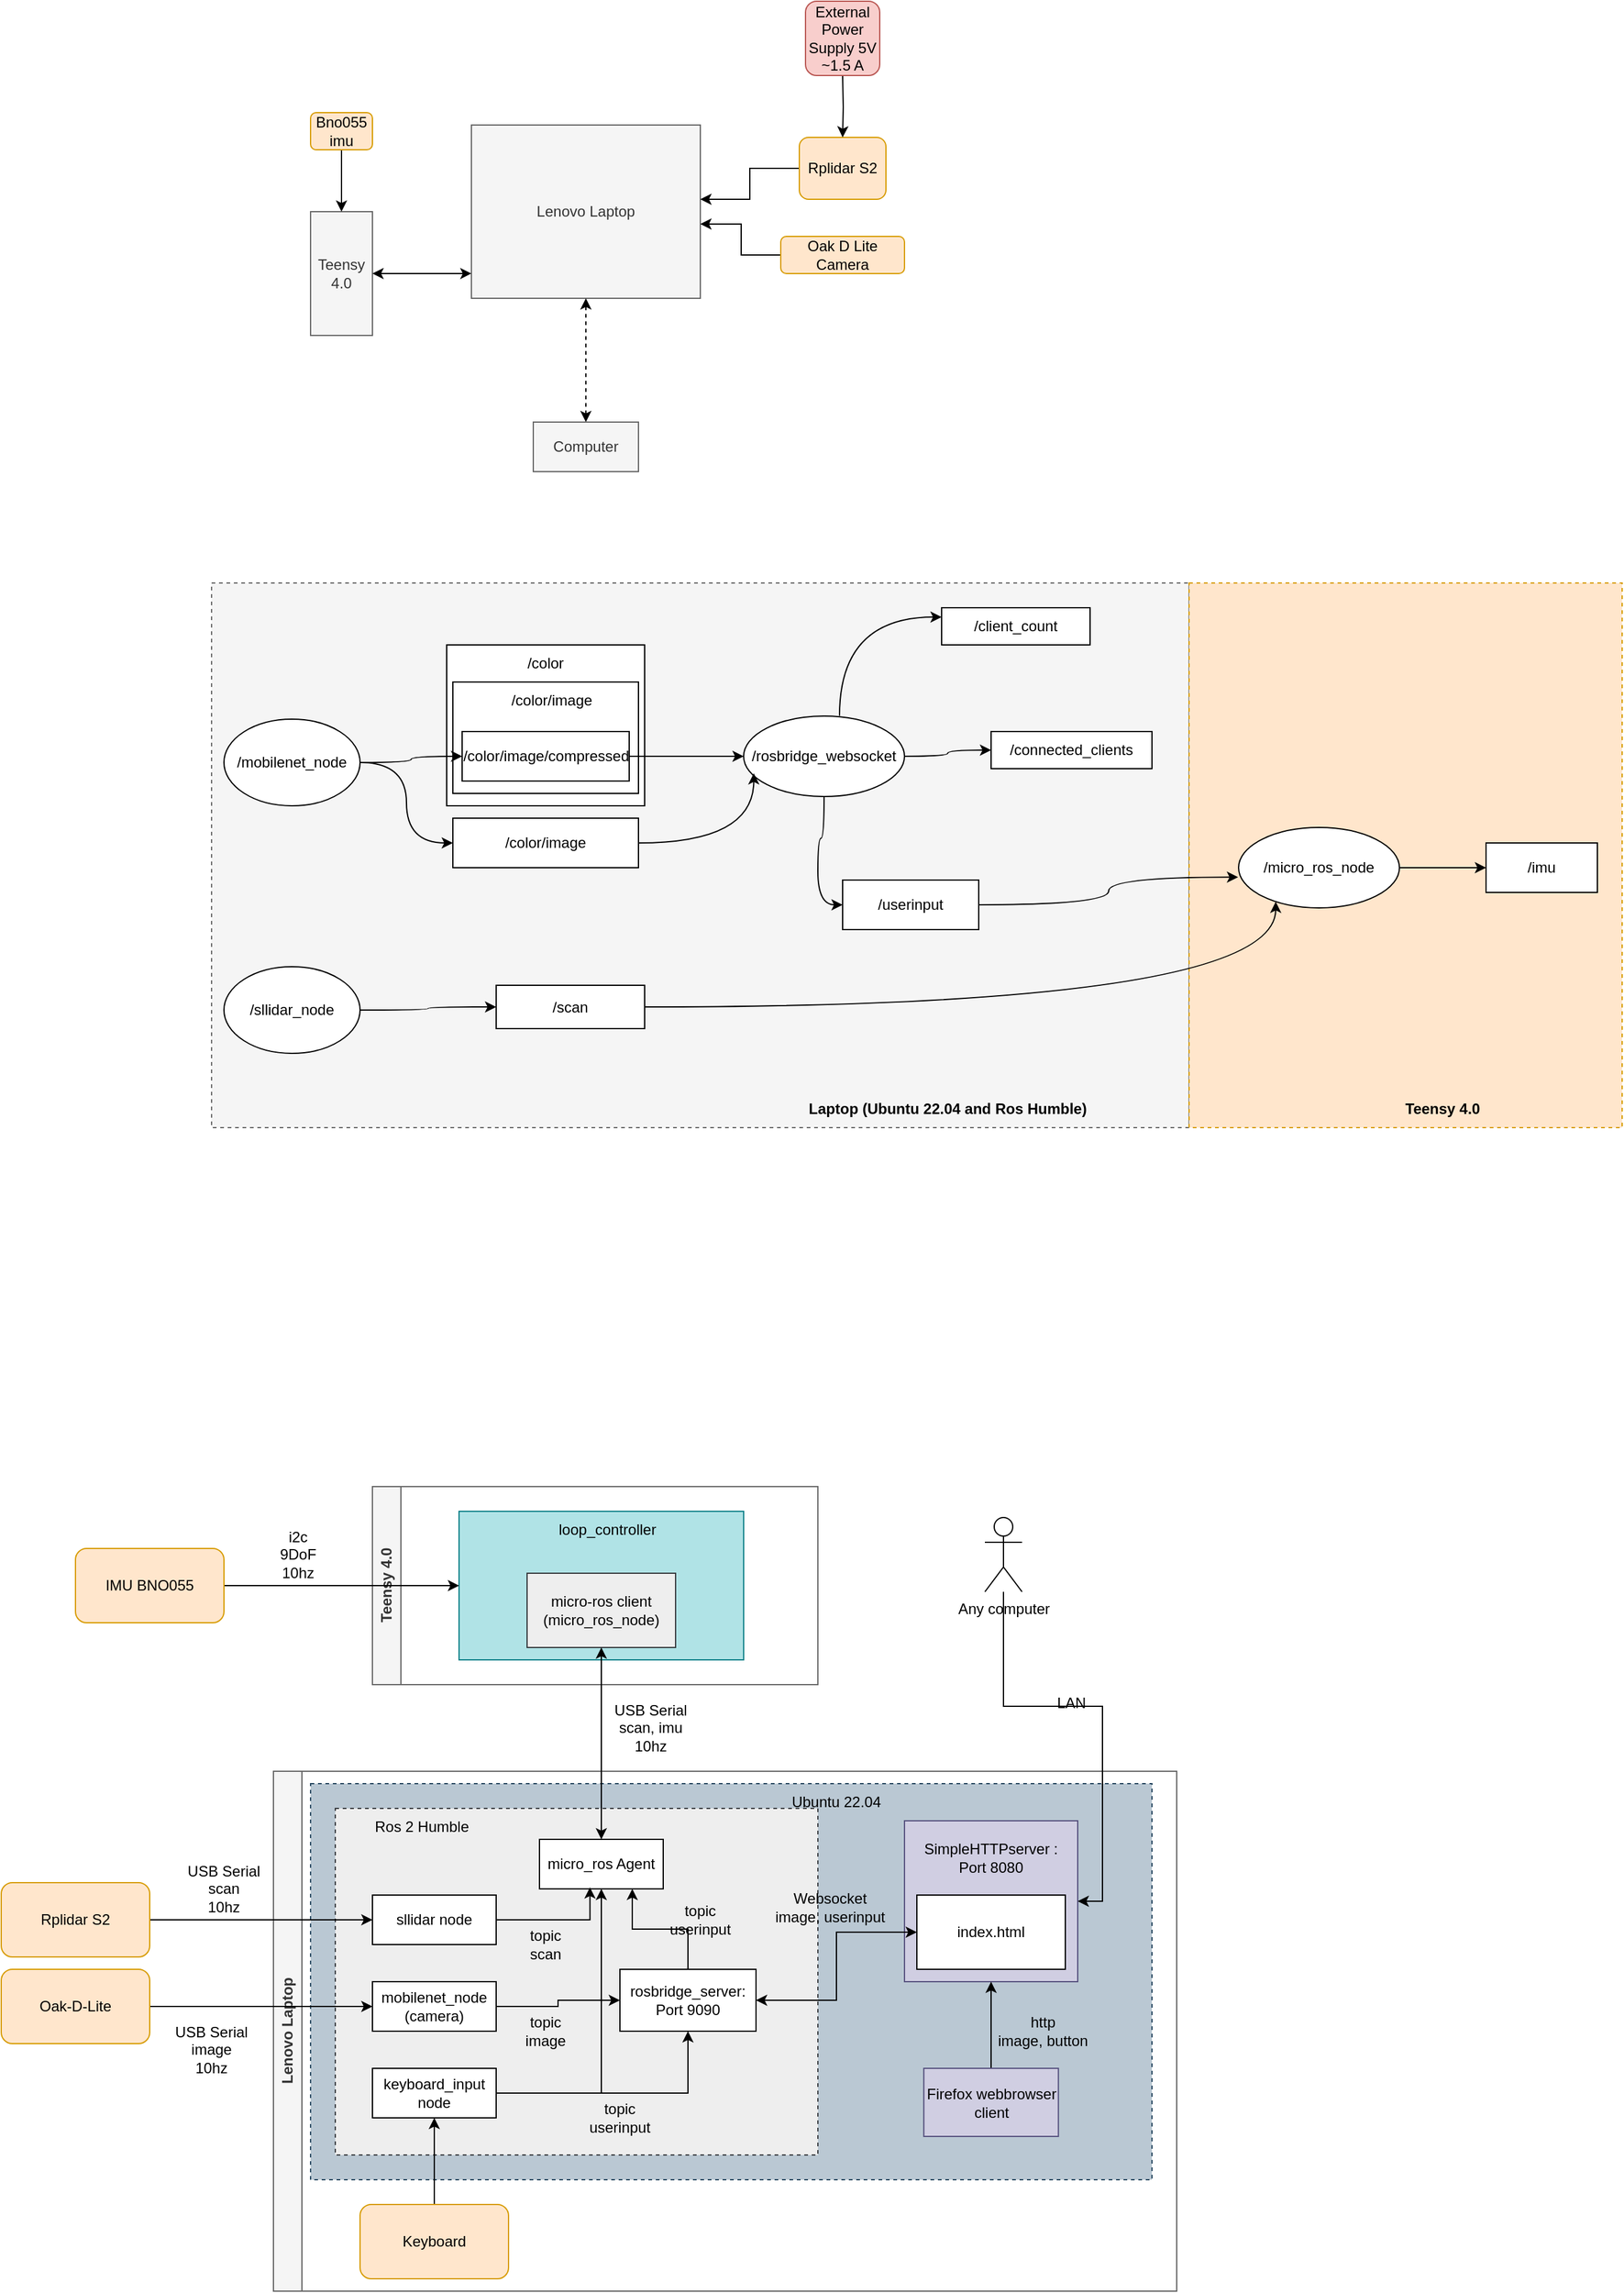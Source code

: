 <mxfile version="23.1.5" type="github">
  <diagram name="Page-1" id="ibsbEGz1iDkAmBgq8Vs7">
    <mxGraphModel dx="2149" dy="730" grid="1" gridSize="10" guides="1" tooltips="1" connect="1" arrows="1" fold="1" page="1" pageScale="1" pageWidth="850" pageHeight="1100" math="0" shadow="0">
      <root>
        <mxCell id="0" />
        <mxCell id="1" parent="0" />
        <mxCell id="QXe2mMSbQ6otZdOFWkOk-54" value="" style="rounded=0;whiteSpace=wrap;html=1;dashed=1;fillColor=#f5f5f5;strokeColor=#666666;fontColor=#333333;" vertex="1" parent="1">
          <mxGeometry x="140" y="600" width="790" height="440" as="geometry" />
        </mxCell>
        <mxCell id="QXe2mMSbQ6otZdOFWkOk-53" value="" style="rounded=0;whiteSpace=wrap;html=1;dashed=1;fillColor=#ffe6cc;strokeColor=#d79b00;" vertex="1" parent="1">
          <mxGeometry x="930" y="600" width="350" height="440" as="geometry" />
        </mxCell>
        <mxCell id="QXe2mMSbQ6otZdOFWkOk-1" value="Lenovo Laptop " style="rounded=0;whiteSpace=wrap;html=1;fillColor=#f5f5f5;fontColor=#333333;strokeColor=#666666;" vertex="1" parent="1">
          <mxGeometry x="350" y="230" width="185" height="140" as="geometry" />
        </mxCell>
        <mxCell id="QXe2mMSbQ6otZdOFWkOk-2" value="Teensy 4.0" style="rounded=0;whiteSpace=wrap;html=1;fillColor=#f5f5f5;fontColor=#333333;strokeColor=#666666;" vertex="1" parent="1">
          <mxGeometry x="220" y="300" width="50" height="100" as="geometry" />
        </mxCell>
        <mxCell id="QXe2mMSbQ6otZdOFWkOk-15" style="edgeStyle=orthogonalEdgeStyle;rounded=0;orthogonalLoop=1;jettySize=auto;html=1;entryX=0.5;entryY=0;entryDx=0;entryDy=0;" edge="1" parent="1" source="QXe2mMSbQ6otZdOFWkOk-9" target="QXe2mMSbQ6otZdOFWkOk-2">
          <mxGeometry relative="1" as="geometry" />
        </mxCell>
        <mxCell id="QXe2mMSbQ6otZdOFWkOk-9" value="Bno055 imu" style="rounded=1;whiteSpace=wrap;html=1;fillColor=#ffe6cc;strokeColor=#d79b00;" vertex="1" parent="1">
          <mxGeometry x="220" y="220" width="50" height="30" as="geometry" />
        </mxCell>
        <mxCell id="QXe2mMSbQ6otZdOFWkOk-17" value="" style="edgeStyle=orthogonalEdgeStyle;rounded=0;orthogonalLoop=1;jettySize=auto;html=1;" edge="1" parent="1" source="QXe2mMSbQ6otZdOFWkOk-10" target="QXe2mMSbQ6otZdOFWkOk-1">
          <mxGeometry relative="1" as="geometry">
            <Array as="points">
              <mxPoint x="575" y="265" />
              <mxPoint x="575" y="290" />
            </Array>
          </mxGeometry>
        </mxCell>
        <mxCell id="QXe2mMSbQ6otZdOFWkOk-10" value="Rplidar S2" style="rounded=1;whiteSpace=wrap;html=1;fillColor=#ffe6cc;strokeColor=#d79b00;" vertex="1" parent="1">
          <mxGeometry x="615" y="240" width="70" height="50" as="geometry" />
        </mxCell>
        <mxCell id="QXe2mMSbQ6otZdOFWkOk-16" value="" style="edgeStyle=orthogonalEdgeStyle;rounded=0;orthogonalLoop=1;jettySize=auto;html=1;" edge="1" parent="1" source="QXe2mMSbQ6otZdOFWkOk-11" target="QXe2mMSbQ6otZdOFWkOk-1">
          <mxGeometry relative="1" as="geometry">
            <Array as="points">
              <mxPoint x="568" y="335" />
              <mxPoint x="568" y="310" />
            </Array>
          </mxGeometry>
        </mxCell>
        <mxCell id="QXe2mMSbQ6otZdOFWkOk-11" value="Oak D Lite Camera" style="rounded=1;whiteSpace=wrap;html=1;fillColor=#ffe6cc;strokeColor=#d79b00;" vertex="1" parent="1">
          <mxGeometry x="600" y="320" width="100" height="30" as="geometry" />
        </mxCell>
        <mxCell id="QXe2mMSbQ6otZdOFWkOk-13" style="edgeStyle=orthogonalEdgeStyle;rounded=0;orthogonalLoop=1;jettySize=auto;html=1;entryX=0;entryY=0.857;entryDx=0;entryDy=0;entryPerimeter=0;startArrow=classic;startFill=1;" edge="1" parent="1" source="QXe2mMSbQ6otZdOFWkOk-2" target="QXe2mMSbQ6otZdOFWkOk-1">
          <mxGeometry relative="1" as="geometry" />
        </mxCell>
        <mxCell id="QXe2mMSbQ6otZdOFWkOk-20" value="" style="edgeStyle=orthogonalEdgeStyle;rounded=0;orthogonalLoop=1;jettySize=auto;html=1;" edge="1" parent="1" target="QXe2mMSbQ6otZdOFWkOk-10">
          <mxGeometry relative="1" as="geometry">
            <mxPoint x="650" y="190" as="sourcePoint" />
          </mxGeometry>
        </mxCell>
        <mxCell id="QXe2mMSbQ6otZdOFWkOk-21" value="External Power Supply 5V ~1.5 A" style="rounded=1;whiteSpace=wrap;html=1;fillColor=#f8cecc;strokeColor=#b85450;" vertex="1" parent="1">
          <mxGeometry x="620" y="130" width="60" height="60" as="geometry" />
        </mxCell>
        <mxCell id="QXe2mMSbQ6otZdOFWkOk-24" style="edgeStyle=orthogonalEdgeStyle;rounded=0;orthogonalLoop=1;jettySize=auto;html=1;entryX=0.5;entryY=1;entryDx=0;entryDy=0;startArrow=classic;startFill=1;dashed=1;" edge="1" parent="1" source="QXe2mMSbQ6otZdOFWkOk-22" target="QXe2mMSbQ6otZdOFWkOk-1">
          <mxGeometry relative="1" as="geometry" />
        </mxCell>
        <mxCell id="QXe2mMSbQ6otZdOFWkOk-22" value="Computer " style="rounded=0;whiteSpace=wrap;html=1;fillColor=#f5f5f5;fontColor=#333333;strokeColor=#666666;" vertex="1" parent="1">
          <mxGeometry x="400" y="470" width="85" height="40" as="geometry" />
        </mxCell>
        <mxCell id="QXe2mMSbQ6otZdOFWkOk-25" value="" style="rounded=0;whiteSpace=wrap;html=1;" vertex="1" parent="1">
          <mxGeometry x="330" y="650" width="160" height="130" as="geometry" />
        </mxCell>
        <mxCell id="QXe2mMSbQ6otZdOFWkOk-26" value="" style="rounded=0;whiteSpace=wrap;html=1;" vertex="1" parent="1">
          <mxGeometry x="335" y="680" width="150" height="90" as="geometry" />
        </mxCell>
        <mxCell id="QXe2mMSbQ6otZdOFWkOk-44" style="edgeStyle=orthogonalEdgeStyle;rounded=0;orthogonalLoop=1;jettySize=auto;html=1;entryX=0;entryY=0.5;entryDx=0;entryDy=0;" edge="1" parent="1" source="QXe2mMSbQ6otZdOFWkOk-27" target="QXe2mMSbQ6otZdOFWkOk-33">
          <mxGeometry relative="1" as="geometry" />
        </mxCell>
        <mxCell id="QXe2mMSbQ6otZdOFWkOk-27" value="/color/image/compressed" style="rounded=0;whiteSpace=wrap;html=1;" vertex="1" parent="1">
          <mxGeometry x="342.5" y="720" width="135" height="40" as="geometry" />
        </mxCell>
        <mxCell id="QXe2mMSbQ6otZdOFWkOk-42" style="edgeStyle=orthogonalEdgeStyle;rounded=0;orthogonalLoop=1;jettySize=auto;html=1;entryX=0;entryY=0.5;entryDx=0;entryDy=0;curved=1;" edge="1" parent="1" source="QXe2mMSbQ6otZdOFWkOk-28" target="QXe2mMSbQ6otZdOFWkOk-27">
          <mxGeometry relative="1" as="geometry" />
        </mxCell>
        <mxCell id="QXe2mMSbQ6otZdOFWkOk-43" style="edgeStyle=orthogonalEdgeStyle;rounded=0;orthogonalLoop=1;jettySize=auto;html=1;entryX=0;entryY=0.5;entryDx=0;entryDy=0;curved=1;" edge="1" parent="1" source="QXe2mMSbQ6otZdOFWkOk-28" target="QXe2mMSbQ6otZdOFWkOk-30">
          <mxGeometry relative="1" as="geometry" />
        </mxCell>
        <mxCell id="QXe2mMSbQ6otZdOFWkOk-28" value="/mobilenet_node" style="ellipse;whiteSpace=wrap;html=1;" vertex="1" parent="1">
          <mxGeometry x="150" y="710" width="110" height="70" as="geometry" />
        </mxCell>
        <mxCell id="QXe2mMSbQ6otZdOFWkOk-30" value="/color/image" style="rounded=0;whiteSpace=wrap;html=1;" vertex="1" parent="1">
          <mxGeometry x="335" y="790" width="150" height="40" as="geometry" />
        </mxCell>
        <mxCell id="QXe2mMSbQ6otZdOFWkOk-31" value="/color" style="text;html=1;align=center;verticalAlign=middle;whiteSpace=wrap;rounded=0;" vertex="1" parent="1">
          <mxGeometry x="380" y="650" width="60" height="30" as="geometry" />
        </mxCell>
        <mxCell id="QXe2mMSbQ6otZdOFWkOk-32" value="/color/image" style="text;html=1;align=center;verticalAlign=middle;whiteSpace=wrap;rounded=0;" vertex="1" parent="1">
          <mxGeometry x="380" y="680" width="70" height="30" as="geometry" />
        </mxCell>
        <mxCell id="QXe2mMSbQ6otZdOFWkOk-49" style="edgeStyle=orthogonalEdgeStyle;rounded=0;orthogonalLoop=1;jettySize=auto;html=1;entryX=0;entryY=0.5;entryDx=0;entryDy=0;curved=1;" edge="1" parent="1" source="QXe2mMSbQ6otZdOFWkOk-33" target="QXe2mMSbQ6otZdOFWkOk-36">
          <mxGeometry relative="1" as="geometry" />
        </mxCell>
        <mxCell id="QXe2mMSbQ6otZdOFWkOk-50" style="edgeStyle=orthogonalEdgeStyle;rounded=0;orthogonalLoop=1;jettySize=auto;html=1;curved=1;" edge="1" parent="1" source="QXe2mMSbQ6otZdOFWkOk-33" target="QXe2mMSbQ6otZdOFWkOk-37">
          <mxGeometry relative="1" as="geometry" />
        </mxCell>
        <mxCell id="QXe2mMSbQ6otZdOFWkOk-51" style="edgeStyle=orthogonalEdgeStyle;rounded=0;orthogonalLoop=1;jettySize=auto;html=1;entryX=0;entryY=0.25;entryDx=0;entryDy=0;curved=1;exitX=0.596;exitY=-0.003;exitDx=0;exitDy=0;exitPerimeter=0;" edge="1" parent="1" source="QXe2mMSbQ6otZdOFWkOk-33" target="QXe2mMSbQ6otZdOFWkOk-38">
          <mxGeometry relative="1" as="geometry" />
        </mxCell>
        <mxCell id="QXe2mMSbQ6otZdOFWkOk-33" value="/rosbridge_websocket" style="ellipse;whiteSpace=wrap;html=1;" vertex="1" parent="1">
          <mxGeometry x="570" y="707.5" width="130" height="65" as="geometry" />
        </mxCell>
        <mxCell id="QXe2mMSbQ6otZdOFWkOk-46" style="edgeStyle=orthogonalEdgeStyle;rounded=0;orthogonalLoop=1;jettySize=auto;html=1;curved=1;" edge="1" parent="1" source="QXe2mMSbQ6otZdOFWkOk-34" target="QXe2mMSbQ6otZdOFWkOk-35">
          <mxGeometry relative="1" as="geometry" />
        </mxCell>
        <mxCell id="QXe2mMSbQ6otZdOFWkOk-34" value="/sllidar_node" style="ellipse;whiteSpace=wrap;html=1;" vertex="1" parent="1">
          <mxGeometry x="150" y="910" width="110" height="70" as="geometry" />
        </mxCell>
        <mxCell id="QXe2mMSbQ6otZdOFWkOk-35" value="/scan" style="rounded=0;whiteSpace=wrap;html=1;" vertex="1" parent="1">
          <mxGeometry x="370" y="925" width="120" height="35" as="geometry" />
        </mxCell>
        <mxCell id="QXe2mMSbQ6otZdOFWkOk-36" value="/userinput" style="rounded=0;whiteSpace=wrap;html=1;" vertex="1" parent="1">
          <mxGeometry x="650" y="840" width="110" height="40" as="geometry" />
        </mxCell>
        <mxCell id="QXe2mMSbQ6otZdOFWkOk-37" value="/connected_clients" style="rounded=0;whiteSpace=wrap;html=1;" vertex="1" parent="1">
          <mxGeometry x="770" y="720" width="130" height="30" as="geometry" />
        </mxCell>
        <mxCell id="QXe2mMSbQ6otZdOFWkOk-38" value="/client_count" style="rounded=0;whiteSpace=wrap;html=1;" vertex="1" parent="1">
          <mxGeometry x="730" y="620" width="120" height="30" as="geometry" />
        </mxCell>
        <mxCell id="QXe2mMSbQ6otZdOFWkOk-52" style="edgeStyle=entityRelationEdgeStyle;rounded=0;orthogonalLoop=1;jettySize=auto;html=1;entryX=0;entryY=0.5;entryDx=0;entryDy=0;" edge="1" parent="1" source="QXe2mMSbQ6otZdOFWkOk-39" target="QXe2mMSbQ6otZdOFWkOk-41">
          <mxGeometry relative="1" as="geometry" />
        </mxCell>
        <mxCell id="QXe2mMSbQ6otZdOFWkOk-39" value="/micro_ros_node" style="ellipse;whiteSpace=wrap;html=1;" vertex="1" parent="1">
          <mxGeometry x="970" y="797.5" width="130" height="65" as="geometry" />
        </mxCell>
        <mxCell id="QXe2mMSbQ6otZdOFWkOk-41" value="/imu" style="rounded=0;whiteSpace=wrap;html=1;" vertex="1" parent="1">
          <mxGeometry x="1170" y="810" width="90" height="40" as="geometry" />
        </mxCell>
        <mxCell id="QXe2mMSbQ6otZdOFWkOk-45" style="edgeStyle=orthogonalEdgeStyle;rounded=0;orthogonalLoop=1;jettySize=auto;html=1;entryX=0.063;entryY=0.711;entryDx=0;entryDy=0;entryPerimeter=0;curved=1;" edge="1" parent="1" source="QXe2mMSbQ6otZdOFWkOk-30" target="QXe2mMSbQ6otZdOFWkOk-33">
          <mxGeometry relative="1" as="geometry" />
        </mxCell>
        <mxCell id="QXe2mMSbQ6otZdOFWkOk-47" style="edgeStyle=orthogonalEdgeStyle;rounded=0;orthogonalLoop=1;jettySize=auto;html=1;entryX=0.231;entryY=0.923;entryDx=0;entryDy=0;entryPerimeter=0;curved=1;" edge="1" parent="1" source="QXe2mMSbQ6otZdOFWkOk-35" target="QXe2mMSbQ6otZdOFWkOk-39">
          <mxGeometry relative="1" as="geometry" />
        </mxCell>
        <mxCell id="QXe2mMSbQ6otZdOFWkOk-48" style="edgeStyle=orthogonalEdgeStyle;rounded=0;orthogonalLoop=1;jettySize=auto;html=1;entryX=-0.003;entryY=0.618;entryDx=0;entryDy=0;entryPerimeter=0;curved=1;" edge="1" parent="1" source="QXe2mMSbQ6otZdOFWkOk-36" target="QXe2mMSbQ6otZdOFWkOk-39">
          <mxGeometry relative="1" as="geometry" />
        </mxCell>
        <mxCell id="QXe2mMSbQ6otZdOFWkOk-55" value="&lt;b&gt;Laptop (Ubuntu 22.04 and Ros Humble)&lt;/b&gt;" style="text;html=1;align=center;verticalAlign=middle;whiteSpace=wrap;rounded=0;" vertex="1" parent="1">
          <mxGeometry x="620" y="1010" width="230" height="30" as="geometry" />
        </mxCell>
        <mxCell id="QXe2mMSbQ6otZdOFWkOk-56" value="&lt;b&gt;Teensy 4.0&lt;br&gt;&lt;/b&gt;" style="text;html=1;align=center;verticalAlign=middle;whiteSpace=wrap;rounded=0;" vertex="1" parent="1">
          <mxGeometry x="1020" y="1010" width="230" height="30" as="geometry" />
        </mxCell>
        <mxCell id="QXe2mMSbQ6otZdOFWkOk-62" value="Lenovo Laptop" style="swimlane;horizontal=0;whiteSpace=wrap;html=1;fillColor=#f5f5f5;fontColor=#333333;strokeColor=#666666;" vertex="1" parent="1">
          <mxGeometry x="190" y="1560" width="730" height="420" as="geometry" />
        </mxCell>
        <mxCell id="QXe2mMSbQ6otZdOFWkOk-63" value="" style="rounded=0;whiteSpace=wrap;html=1;dashed=1;fillColor=#bac8d3;strokeColor=#23445d;" vertex="1" parent="QXe2mMSbQ6otZdOFWkOk-62">
          <mxGeometry x="30" y="10" width="680" height="320" as="geometry" />
        </mxCell>
        <mxCell id="QXe2mMSbQ6otZdOFWkOk-64" value="" style="rounded=0;whiteSpace=wrap;html=1;dashed=1;fillColor=#eeeeee;strokeColor=#36393d;" vertex="1" parent="QXe2mMSbQ6otZdOFWkOk-62">
          <mxGeometry x="50" y="30" width="390" height="280" as="geometry" />
        </mxCell>
        <mxCell id="QXe2mMSbQ6otZdOFWkOk-65" value="Ubuntu 22.04" style="text;html=1;align=center;verticalAlign=middle;whiteSpace=wrap;rounded=0;" vertex="1" parent="QXe2mMSbQ6otZdOFWkOk-62">
          <mxGeometry x="390" y="10" width="130" height="30" as="geometry" />
        </mxCell>
        <mxCell id="QXe2mMSbQ6otZdOFWkOk-66" value="Ros 2 Humble" style="text;html=1;align=center;verticalAlign=middle;whiteSpace=wrap;rounded=0;" vertex="1" parent="QXe2mMSbQ6otZdOFWkOk-62">
          <mxGeometry x="60" y="30" width="120" height="30" as="geometry" />
        </mxCell>
        <mxCell id="QXe2mMSbQ6otZdOFWkOk-67" value="" style="rounded=0;whiteSpace=wrap;html=1;fillColor=#d0cee2;strokeColor=#56517e;" vertex="1" parent="QXe2mMSbQ6otZdOFWkOk-62">
          <mxGeometry x="510" y="40" width="140" height="130" as="geometry" />
        </mxCell>
        <mxCell id="QXe2mMSbQ6otZdOFWkOk-68" value="index.html" style="rounded=0;whiteSpace=wrap;html=1;" vertex="1" parent="QXe2mMSbQ6otZdOFWkOk-62">
          <mxGeometry x="520" y="100" width="120" height="60" as="geometry" />
        </mxCell>
        <mxCell id="QXe2mMSbQ6otZdOFWkOk-69" value="sllidar node" style="rounded=0;whiteSpace=wrap;html=1;" vertex="1" parent="QXe2mMSbQ6otZdOFWkOk-62">
          <mxGeometry x="80" y="100" width="100" height="40" as="geometry" />
        </mxCell>
        <mxCell id="QXe2mMSbQ6otZdOFWkOk-94" style="edgeStyle=orthogonalEdgeStyle;rounded=0;orthogonalLoop=1;jettySize=auto;html=1;entryX=0;entryY=0.5;entryDx=0;entryDy=0;" edge="1" parent="QXe2mMSbQ6otZdOFWkOk-62" source="QXe2mMSbQ6otZdOFWkOk-70" target="QXe2mMSbQ6otZdOFWkOk-77">
          <mxGeometry relative="1" as="geometry" />
        </mxCell>
        <mxCell id="QXe2mMSbQ6otZdOFWkOk-70" value="mobilenet_node (camera)" style="rounded=0;whiteSpace=wrap;html=1;" vertex="1" parent="QXe2mMSbQ6otZdOFWkOk-62">
          <mxGeometry x="80" y="170" width="100" height="40" as="geometry" />
        </mxCell>
        <mxCell id="QXe2mMSbQ6otZdOFWkOk-93" style="edgeStyle=orthogonalEdgeStyle;rounded=0;orthogonalLoop=1;jettySize=auto;html=1;" edge="1" parent="QXe2mMSbQ6otZdOFWkOk-62" source="QXe2mMSbQ6otZdOFWkOk-76" target="QXe2mMSbQ6otZdOFWkOk-77">
          <mxGeometry relative="1" as="geometry" />
        </mxCell>
        <mxCell id="QXe2mMSbQ6otZdOFWkOk-96" style="edgeStyle=orthogonalEdgeStyle;rounded=0;orthogonalLoop=1;jettySize=auto;html=1;exitX=1;exitY=0.5;exitDx=0;exitDy=0;entryX=0.5;entryY=1;entryDx=0;entryDy=0;" edge="1" parent="QXe2mMSbQ6otZdOFWkOk-62" source="QXe2mMSbQ6otZdOFWkOk-76" target="QXe2mMSbQ6otZdOFWkOk-84">
          <mxGeometry relative="1" as="geometry" />
        </mxCell>
        <mxCell id="QXe2mMSbQ6otZdOFWkOk-76" value="keyboard_input node" style="rounded=0;whiteSpace=wrap;html=1;" vertex="1" parent="QXe2mMSbQ6otZdOFWkOk-62">
          <mxGeometry x="80" y="240" width="100" height="40" as="geometry" />
        </mxCell>
        <mxCell id="QXe2mMSbQ6otZdOFWkOk-91" style="edgeStyle=orthogonalEdgeStyle;rounded=0;orthogonalLoop=1;jettySize=auto;html=1;startArrow=classic;startFill=1;" edge="1" parent="QXe2mMSbQ6otZdOFWkOk-62" source="QXe2mMSbQ6otZdOFWkOk-77" target="QXe2mMSbQ6otZdOFWkOk-68">
          <mxGeometry relative="1" as="geometry" />
        </mxCell>
        <mxCell id="QXe2mMSbQ6otZdOFWkOk-97" style="edgeStyle=orthogonalEdgeStyle;rounded=0;orthogonalLoop=1;jettySize=auto;html=1;entryX=0.75;entryY=1;entryDx=0;entryDy=0;" edge="1" parent="QXe2mMSbQ6otZdOFWkOk-62" source="QXe2mMSbQ6otZdOFWkOk-77" target="QXe2mMSbQ6otZdOFWkOk-84">
          <mxGeometry relative="1" as="geometry" />
        </mxCell>
        <mxCell id="QXe2mMSbQ6otZdOFWkOk-77" value="rosbridge_server: Port 9090" style="rounded=0;whiteSpace=wrap;html=1;" vertex="1" parent="QXe2mMSbQ6otZdOFWkOk-62">
          <mxGeometry x="280" y="160" width="110" height="50" as="geometry" />
        </mxCell>
        <mxCell id="QXe2mMSbQ6otZdOFWkOk-78" value="SimpleHTTPserver : Port 8080" style="text;html=1;align=center;verticalAlign=middle;whiteSpace=wrap;rounded=0;" vertex="1" parent="QXe2mMSbQ6otZdOFWkOk-62">
          <mxGeometry x="520" y="50" width="120" height="40" as="geometry" />
        </mxCell>
        <mxCell id="QXe2mMSbQ6otZdOFWkOk-92" style="edgeStyle=orthogonalEdgeStyle;rounded=0;orthogonalLoop=1;jettySize=auto;html=1;startArrow=none;startFill=0;" edge="1" parent="QXe2mMSbQ6otZdOFWkOk-62" source="QXe2mMSbQ6otZdOFWkOk-79" target="QXe2mMSbQ6otZdOFWkOk-67">
          <mxGeometry relative="1" as="geometry" />
        </mxCell>
        <mxCell id="QXe2mMSbQ6otZdOFWkOk-79" value="Firefox webbrowser client" style="rounded=0;whiteSpace=wrap;html=1;fillColor=#d0cee2;strokeColor=#56517e;" vertex="1" parent="QXe2mMSbQ6otZdOFWkOk-62">
          <mxGeometry x="525.62" y="240" width="108.75" height="55" as="geometry" />
        </mxCell>
        <mxCell id="QXe2mMSbQ6otZdOFWkOk-90" style="edgeStyle=orthogonalEdgeStyle;rounded=0;orthogonalLoop=1;jettySize=auto;html=1;" edge="1" parent="QXe2mMSbQ6otZdOFWkOk-62" source="QXe2mMSbQ6otZdOFWkOk-82" target="QXe2mMSbQ6otZdOFWkOk-76">
          <mxGeometry relative="1" as="geometry" />
        </mxCell>
        <mxCell id="QXe2mMSbQ6otZdOFWkOk-82" value="Keyboard" style="rounded=1;whiteSpace=wrap;html=1;fillColor=#ffe6cc;strokeColor=#d79b00;" vertex="1" parent="QXe2mMSbQ6otZdOFWkOk-62">
          <mxGeometry x="70" y="350" width="120" height="60" as="geometry" />
        </mxCell>
        <mxCell id="QXe2mMSbQ6otZdOFWkOk-84" value="micro_ros Agent" style="rounded=0;whiteSpace=wrap;html=1;" vertex="1" parent="QXe2mMSbQ6otZdOFWkOk-62">
          <mxGeometry x="215" y="55" width="100" height="40" as="geometry" />
        </mxCell>
        <mxCell id="QXe2mMSbQ6otZdOFWkOk-95" style="edgeStyle=orthogonalEdgeStyle;rounded=0;orthogonalLoop=1;jettySize=auto;html=1;entryX=0.408;entryY=0.97;entryDx=0;entryDy=0;entryPerimeter=0;" edge="1" parent="QXe2mMSbQ6otZdOFWkOk-62" source="QXe2mMSbQ6otZdOFWkOk-69" target="QXe2mMSbQ6otZdOFWkOk-84">
          <mxGeometry relative="1" as="geometry" />
        </mxCell>
        <mxCell id="QXe2mMSbQ6otZdOFWkOk-109" value="&lt;div&gt;Websocket&lt;/div&gt;&lt;div&gt;image, userinput&lt;br&gt;&lt;/div&gt;" style="text;html=1;align=center;verticalAlign=middle;whiteSpace=wrap;rounded=0;" vertex="1" parent="QXe2mMSbQ6otZdOFWkOk-62">
          <mxGeometry x="400" y="95" width="100" height="30" as="geometry" />
        </mxCell>
        <mxCell id="QXe2mMSbQ6otZdOFWkOk-111" value="&lt;div&gt;topic&lt;/div&gt;&lt;div&gt;userinput&lt;/div&gt;" style="text;html=1;align=center;verticalAlign=middle;whiteSpace=wrap;rounded=0;" vertex="1" parent="QXe2mMSbQ6otZdOFWkOk-62">
          <mxGeometry x="250" y="265" width="60" height="30" as="geometry" />
        </mxCell>
        <mxCell id="QXe2mMSbQ6otZdOFWkOk-112" value="&lt;div&gt;topic&lt;/div&gt;&lt;div&gt;userinput&lt;/div&gt;" style="text;html=1;align=center;verticalAlign=middle;whiteSpace=wrap;rounded=0;" vertex="1" parent="QXe2mMSbQ6otZdOFWkOk-62">
          <mxGeometry x="315" y="105" width="60" height="30" as="geometry" />
        </mxCell>
        <mxCell id="QXe2mMSbQ6otZdOFWkOk-113" value="&lt;div&gt;topic&lt;/div&gt;&lt;div&gt;image&lt;br&gt;&lt;/div&gt;" style="text;html=1;align=center;verticalAlign=middle;whiteSpace=wrap;rounded=0;" vertex="1" parent="QXe2mMSbQ6otZdOFWkOk-62">
          <mxGeometry x="190" y="195" width="60" height="30" as="geometry" />
        </mxCell>
        <mxCell id="QXe2mMSbQ6otZdOFWkOk-114" value="&lt;div&gt;topic&lt;/div&gt;&lt;div&gt;scan&lt;br&gt;&lt;/div&gt;" style="text;html=1;align=center;verticalAlign=middle;whiteSpace=wrap;rounded=0;" vertex="1" parent="QXe2mMSbQ6otZdOFWkOk-62">
          <mxGeometry x="190" y="125" width="60" height="30" as="geometry" />
        </mxCell>
        <mxCell id="QXe2mMSbQ6otZdOFWkOk-115" value="&lt;div&gt;http&lt;/div&gt;&lt;div&gt;image, button&lt;br&gt;&lt;/div&gt;" style="text;html=1;align=center;verticalAlign=middle;whiteSpace=wrap;rounded=0;" vertex="1" parent="QXe2mMSbQ6otZdOFWkOk-62">
          <mxGeometry x="574.37" y="195" width="95.63" height="30" as="geometry" />
        </mxCell>
        <mxCell id="QXe2mMSbQ6otZdOFWkOk-57" value="Teensy 4.0" style="swimlane;horizontal=0;whiteSpace=wrap;html=1;fillColor=#f5f5f5;fontColor=#333333;strokeColor=#666666;" vertex="1" parent="1">
          <mxGeometry x="270" y="1330" width="360" height="160" as="geometry" />
        </mxCell>
        <mxCell id="QXe2mMSbQ6otZdOFWkOk-58" value="" style="rounded=0;whiteSpace=wrap;html=1;fillColor=#b0e3e6;strokeColor=#0e8088;" vertex="1" parent="QXe2mMSbQ6otZdOFWkOk-57">
          <mxGeometry x="70" y="20" width="230" height="120" as="geometry" />
        </mxCell>
        <mxCell id="QXe2mMSbQ6otZdOFWkOk-59" value="micro-ros client (micro_ros_node)" style="rounded=0;whiteSpace=wrap;html=1;fillColor=#eeeeee;strokeColor=#36393d;" vertex="1" parent="QXe2mMSbQ6otZdOFWkOk-57">
          <mxGeometry x="125" y="70" width="120" height="60" as="geometry" />
        </mxCell>
        <mxCell id="QXe2mMSbQ6otZdOFWkOk-60" value="loop_controller" style="text;html=1;align=center;verticalAlign=middle;whiteSpace=wrap;rounded=0;" vertex="1" parent="QXe2mMSbQ6otZdOFWkOk-57">
          <mxGeometry x="120" y="20" width="140" height="30" as="geometry" />
        </mxCell>
        <mxCell id="QXe2mMSbQ6otZdOFWkOk-86" style="edgeStyle=orthogonalEdgeStyle;rounded=0;orthogonalLoop=1;jettySize=auto;html=1;entryX=0;entryY=0.5;entryDx=0;entryDy=0;" edge="1" parent="1" source="QXe2mMSbQ6otZdOFWkOk-74" target="QXe2mMSbQ6otZdOFWkOk-58">
          <mxGeometry relative="1" as="geometry" />
        </mxCell>
        <mxCell id="QXe2mMSbQ6otZdOFWkOk-74" value="IMU BNO055" style="rounded=1;whiteSpace=wrap;html=1;fillColor=#ffe6cc;strokeColor=#d79b00;" vertex="1" parent="1">
          <mxGeometry x="30" y="1380" width="120" height="60" as="geometry" />
        </mxCell>
        <mxCell id="QXe2mMSbQ6otZdOFWkOk-89" style="edgeStyle=orthogonalEdgeStyle;rounded=0;orthogonalLoop=1;jettySize=auto;html=1;" edge="1" parent="1" source="QXe2mMSbQ6otZdOFWkOk-80" target="QXe2mMSbQ6otZdOFWkOk-70">
          <mxGeometry relative="1" as="geometry" />
        </mxCell>
        <mxCell id="QXe2mMSbQ6otZdOFWkOk-80" value="Oak-D-Lite" style="rounded=1;whiteSpace=wrap;html=1;fillColor=#ffe6cc;strokeColor=#d79b00;" vertex="1" parent="1">
          <mxGeometry x="-30" y="1720" width="120" height="60" as="geometry" />
        </mxCell>
        <mxCell id="QXe2mMSbQ6otZdOFWkOk-87" style="edgeStyle=orthogonalEdgeStyle;rounded=0;orthogonalLoop=1;jettySize=auto;html=1;" edge="1" parent="1" source="QXe2mMSbQ6otZdOFWkOk-81" target="QXe2mMSbQ6otZdOFWkOk-69">
          <mxGeometry relative="1" as="geometry" />
        </mxCell>
        <mxCell id="QXe2mMSbQ6otZdOFWkOk-81" value="Rplidar S2" style="rounded=1;whiteSpace=wrap;html=1;fillColor=#ffe6cc;strokeColor=#d79b00;" vertex="1" parent="1">
          <mxGeometry x="-30" y="1650" width="120" height="60" as="geometry" />
        </mxCell>
        <mxCell id="QXe2mMSbQ6otZdOFWkOk-85" style="edgeStyle=orthogonalEdgeStyle;rounded=0;orthogonalLoop=1;jettySize=auto;html=1;entryX=0.5;entryY=0;entryDx=0;entryDy=0;startArrow=classic;startFill=1;" edge="1" parent="1" source="QXe2mMSbQ6otZdOFWkOk-59" target="QXe2mMSbQ6otZdOFWkOk-84">
          <mxGeometry relative="1" as="geometry" />
        </mxCell>
        <mxCell id="QXe2mMSbQ6otZdOFWkOk-103" style="edgeStyle=orthogonalEdgeStyle;rounded=0;orthogonalLoop=1;jettySize=auto;html=1;entryX=1;entryY=0.5;entryDx=0;entryDy=0;" edge="1" parent="1" source="QXe2mMSbQ6otZdOFWkOk-98" target="QXe2mMSbQ6otZdOFWkOk-67">
          <mxGeometry relative="1" as="geometry" />
        </mxCell>
        <mxCell id="QXe2mMSbQ6otZdOFWkOk-98" value="Any computer" style="shape=umlActor;verticalLabelPosition=bottom;verticalAlign=top;html=1;outlineConnect=0;" vertex="1" parent="1">
          <mxGeometry x="765" y="1355" width="30" height="60" as="geometry" />
        </mxCell>
        <mxCell id="QXe2mMSbQ6otZdOFWkOk-104" value="&lt;div&gt;i2c&lt;/div&gt;&lt;div&gt;9DoF&lt;/div&gt;&lt;div&gt;10hz&lt;br&gt;&lt;/div&gt;" style="text;html=1;align=center;verticalAlign=middle;whiteSpace=wrap;rounded=0;" vertex="1" parent="1">
          <mxGeometry x="180" y="1370" width="60" height="30" as="geometry" />
        </mxCell>
        <mxCell id="QXe2mMSbQ6otZdOFWkOk-105" value="&lt;div&gt;USB Serial&lt;/div&gt;&lt;div&gt;scan&lt;/div&gt;&lt;div&gt;10hz&lt;br&gt;&lt;/div&gt;" style="text;html=1;align=center;verticalAlign=middle;whiteSpace=wrap;rounded=0;" vertex="1" parent="1">
          <mxGeometry x="110" y="1640" width="80" height="30" as="geometry" />
        </mxCell>
        <mxCell id="QXe2mMSbQ6otZdOFWkOk-106" value="&lt;div&gt;USB Serial&lt;/div&gt;&lt;div&gt;image&lt;br&gt;&lt;/div&gt;&lt;div&gt;10hz&lt;br&gt;&lt;/div&gt;" style="text;html=1;align=center;verticalAlign=middle;whiteSpace=wrap;rounded=0;" vertex="1" parent="1">
          <mxGeometry x="100" y="1770" width="80" height="30" as="geometry" />
        </mxCell>
        <mxCell id="QXe2mMSbQ6otZdOFWkOk-107" value="&lt;div&gt;USB Serial&lt;/div&gt;&lt;div&gt;scan, imu&lt;br&gt;&lt;/div&gt;&lt;div&gt;10hz&lt;br&gt;&lt;/div&gt;" style="text;html=1;align=center;verticalAlign=middle;whiteSpace=wrap;rounded=0;" vertex="1" parent="1">
          <mxGeometry x="455" y="1510" width="80" height="30" as="geometry" />
        </mxCell>
        <mxCell id="QXe2mMSbQ6otZdOFWkOk-108" value="&lt;div&gt;LAN&lt;br&gt;&lt;/div&gt;" style="text;html=1;align=center;verticalAlign=middle;whiteSpace=wrap;rounded=0;" vertex="1" parent="1">
          <mxGeometry x="795" y="1490" width="80" height="30" as="geometry" />
        </mxCell>
      </root>
    </mxGraphModel>
  </diagram>
</mxfile>
